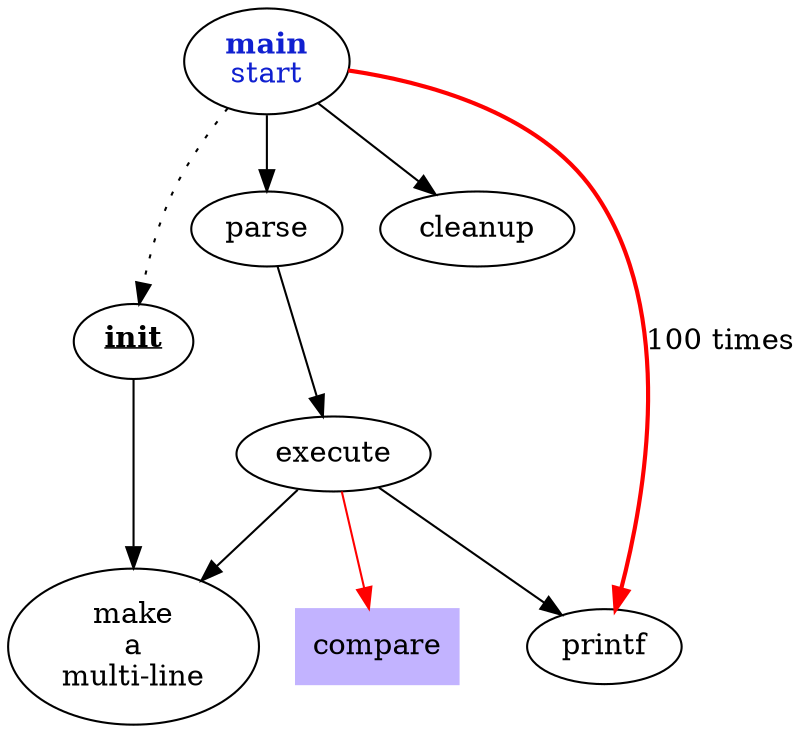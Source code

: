 digraph {
    main [fontcolor="#1020d0" label=<<b>main</b><br/>start>]
    init [label=<<b><u>init</u></b>>]
    compare [shape=rectangle style=filled color=".7 .3 1.0"]
    mkString [label="make\na\nmulti-line"]

    main -> parse [weight=8]
    parse -> execute
    main -> init [style=dotted]
    main -> cleanup
    main -> printf [style=bold color=red label="100 times"]
    execute -> { mkString printf }
    execute -> compare [color=red]
    init -> mkString
}

/*
    Node main = node("main").with(Label.html("<b>main</b><br/>start"), Color.rgb("1020d0").font()),
        init = node(Label.markdown("**_init_**")),
        execute = node("execute"),
        compare = node("compare").with(Shape.RECTANGLE, Style.FILLED, Color.hsv(.7, .3, 1.0)),
        mkString = node("mkString").with(Label.lines(LEFT, "make", "a", "multi-line")),
        printf = node("printf");

    Graph g = graph("example2").directed().with(
        main.link(
            to(node("parse").link(execute)).with(LinkAttr.weight(8)),
            to(init).with(Style.DOTTED),
            node("cleanup"),
            to(printf).with(Style.BOLD, Label.of("100 times"), Color.RED)),
        execute.link(
            graph().with(mkString, printf),
            to(compare).with(Color.RED)),
        init.link(mkString)
    );
*/
